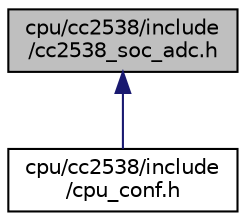 digraph "cpu/cc2538/include/cc2538_soc_adc.h"
{
 // LATEX_PDF_SIZE
  edge [fontname="Helvetica",fontsize="10",labelfontname="Helvetica",labelfontsize="10"];
  node [fontname="Helvetica",fontsize="10",shape=record];
  Node1 [label="cpu/cc2538/include\l/cc2538_soc_adc.h",height=0.2,width=0.4,color="black", fillcolor="grey75", style="filled", fontcolor="black",tooltip="CC2538 SOC ADC interface."];
  Node1 -> Node2 [dir="back",color="midnightblue",fontsize="10",style="solid",fontname="Helvetica"];
  Node2 [label="cpu/cc2538/include\l/cpu_conf.h",height=0.2,width=0.4,color="black", fillcolor="white", style="filled",URL="$cc2538_2include_2cpu__conf_8h.html",tooltip="Implementation specific CPU configuration options."];
}
